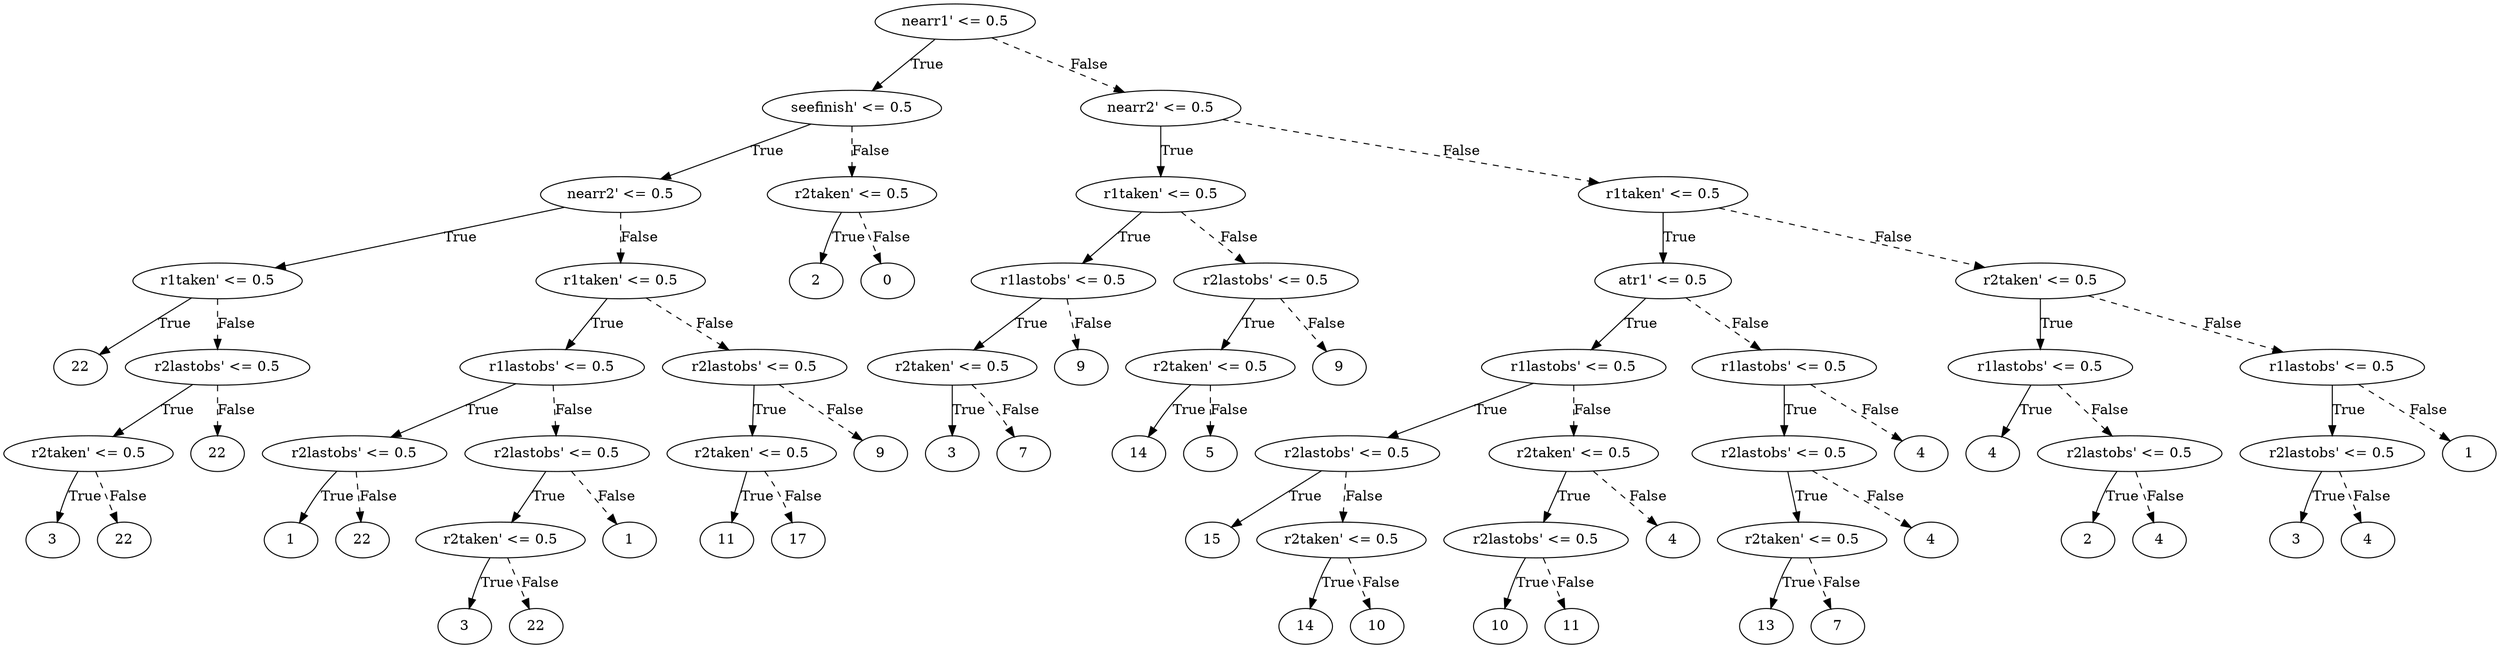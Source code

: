 digraph {
0 [label="nearr1' <= 0.5"];
1 [label="seefinish' <= 0.5"];
2 [label="nearr2' <= 0.5"];
3 [label="r1taken' <= 0.5"];
4 [label="22"];
3 -> 4 [label="True"];
5 [label="r2lastobs' <= 0.5"];
6 [label="r2taken' <= 0.5"];
7 [label="3"];
6 -> 7 [label="True"];
8 [label="22"];
6 -> 8 [style="dashed", label="False"];
5 -> 6 [label="True"];
9 [label="22"];
5 -> 9 [style="dashed", label="False"];
3 -> 5 [style="dashed", label="False"];
2 -> 3 [label="True"];
10 [label="r1taken' <= 0.5"];
11 [label="r1lastobs' <= 0.5"];
12 [label="r2lastobs' <= 0.5"];
13 [label="1"];
12 -> 13 [label="True"];
14 [label="22"];
12 -> 14 [style="dashed", label="False"];
11 -> 12 [label="True"];
15 [label="r2lastobs' <= 0.5"];
16 [label="r2taken' <= 0.5"];
17 [label="3"];
16 -> 17 [label="True"];
18 [label="22"];
16 -> 18 [style="dashed", label="False"];
15 -> 16 [label="True"];
19 [label="1"];
15 -> 19 [style="dashed", label="False"];
11 -> 15 [style="dashed", label="False"];
10 -> 11 [label="True"];
20 [label="r2lastobs' <= 0.5"];
21 [label="r2taken' <= 0.5"];
22 [label="11"];
21 -> 22 [label="True"];
23 [label="17"];
21 -> 23 [style="dashed", label="False"];
20 -> 21 [label="True"];
24 [label="9"];
20 -> 24 [style="dashed", label="False"];
10 -> 20 [style="dashed", label="False"];
2 -> 10 [style="dashed", label="False"];
1 -> 2 [label="True"];
25 [label="r2taken' <= 0.5"];
26 [label="2"];
25 -> 26 [label="True"];
27 [label="0"];
25 -> 27 [style="dashed", label="False"];
1 -> 25 [style="dashed", label="False"];
0 -> 1 [label="True"];
28 [label="nearr2' <= 0.5"];
29 [label="r1taken' <= 0.5"];
30 [label="r1lastobs' <= 0.5"];
31 [label="r2taken' <= 0.5"];
32 [label="3"];
31 -> 32 [label="True"];
33 [label="7"];
31 -> 33 [style="dashed", label="False"];
30 -> 31 [label="True"];
34 [label="9"];
30 -> 34 [style="dashed", label="False"];
29 -> 30 [label="True"];
35 [label="r2lastobs' <= 0.5"];
36 [label="r2taken' <= 0.5"];
37 [label="14"];
36 -> 37 [label="True"];
38 [label="5"];
36 -> 38 [style="dashed", label="False"];
35 -> 36 [label="True"];
39 [label="9"];
35 -> 39 [style="dashed", label="False"];
29 -> 35 [style="dashed", label="False"];
28 -> 29 [label="True"];
40 [label="r1taken' <= 0.5"];
41 [label="atr1' <= 0.5"];
42 [label="r1lastobs' <= 0.5"];
43 [label="r2lastobs' <= 0.5"];
44 [label="15"];
43 -> 44 [label="True"];
45 [label="r2taken' <= 0.5"];
46 [label="14"];
45 -> 46 [label="True"];
47 [label="10"];
45 -> 47 [style="dashed", label="False"];
43 -> 45 [style="dashed", label="False"];
42 -> 43 [label="True"];
48 [label="r2taken' <= 0.5"];
49 [label="r2lastobs' <= 0.5"];
50 [label="10"];
49 -> 50 [label="True"];
51 [label="11"];
49 -> 51 [style="dashed", label="False"];
48 -> 49 [label="True"];
52 [label="4"];
48 -> 52 [style="dashed", label="False"];
42 -> 48 [style="dashed", label="False"];
41 -> 42 [label="True"];
53 [label="r1lastobs' <= 0.5"];
54 [label="r2lastobs' <= 0.5"];
55 [label="r2taken' <= 0.5"];
56 [label="13"];
55 -> 56 [label="True"];
57 [label="7"];
55 -> 57 [style="dashed", label="False"];
54 -> 55 [label="True"];
58 [label="4"];
54 -> 58 [style="dashed", label="False"];
53 -> 54 [label="True"];
59 [label="4"];
53 -> 59 [style="dashed", label="False"];
41 -> 53 [style="dashed", label="False"];
40 -> 41 [label="True"];
60 [label="r2taken' <= 0.5"];
61 [label="r1lastobs' <= 0.5"];
62 [label="4"];
61 -> 62 [label="True"];
63 [label="r2lastobs' <= 0.5"];
64 [label="2"];
63 -> 64 [label="True"];
65 [label="4"];
63 -> 65 [style="dashed", label="False"];
61 -> 63 [style="dashed", label="False"];
60 -> 61 [label="True"];
66 [label="r1lastobs' <= 0.5"];
67 [label="r2lastobs' <= 0.5"];
68 [label="3"];
67 -> 68 [label="True"];
69 [label="4"];
67 -> 69 [style="dashed", label="False"];
66 -> 67 [label="True"];
70 [label="1"];
66 -> 70 [style="dashed", label="False"];
60 -> 66 [style="dashed", label="False"];
40 -> 60 [style="dashed", label="False"];
28 -> 40 [style="dashed", label="False"];
0 -> 28 [style="dashed", label="False"];

}